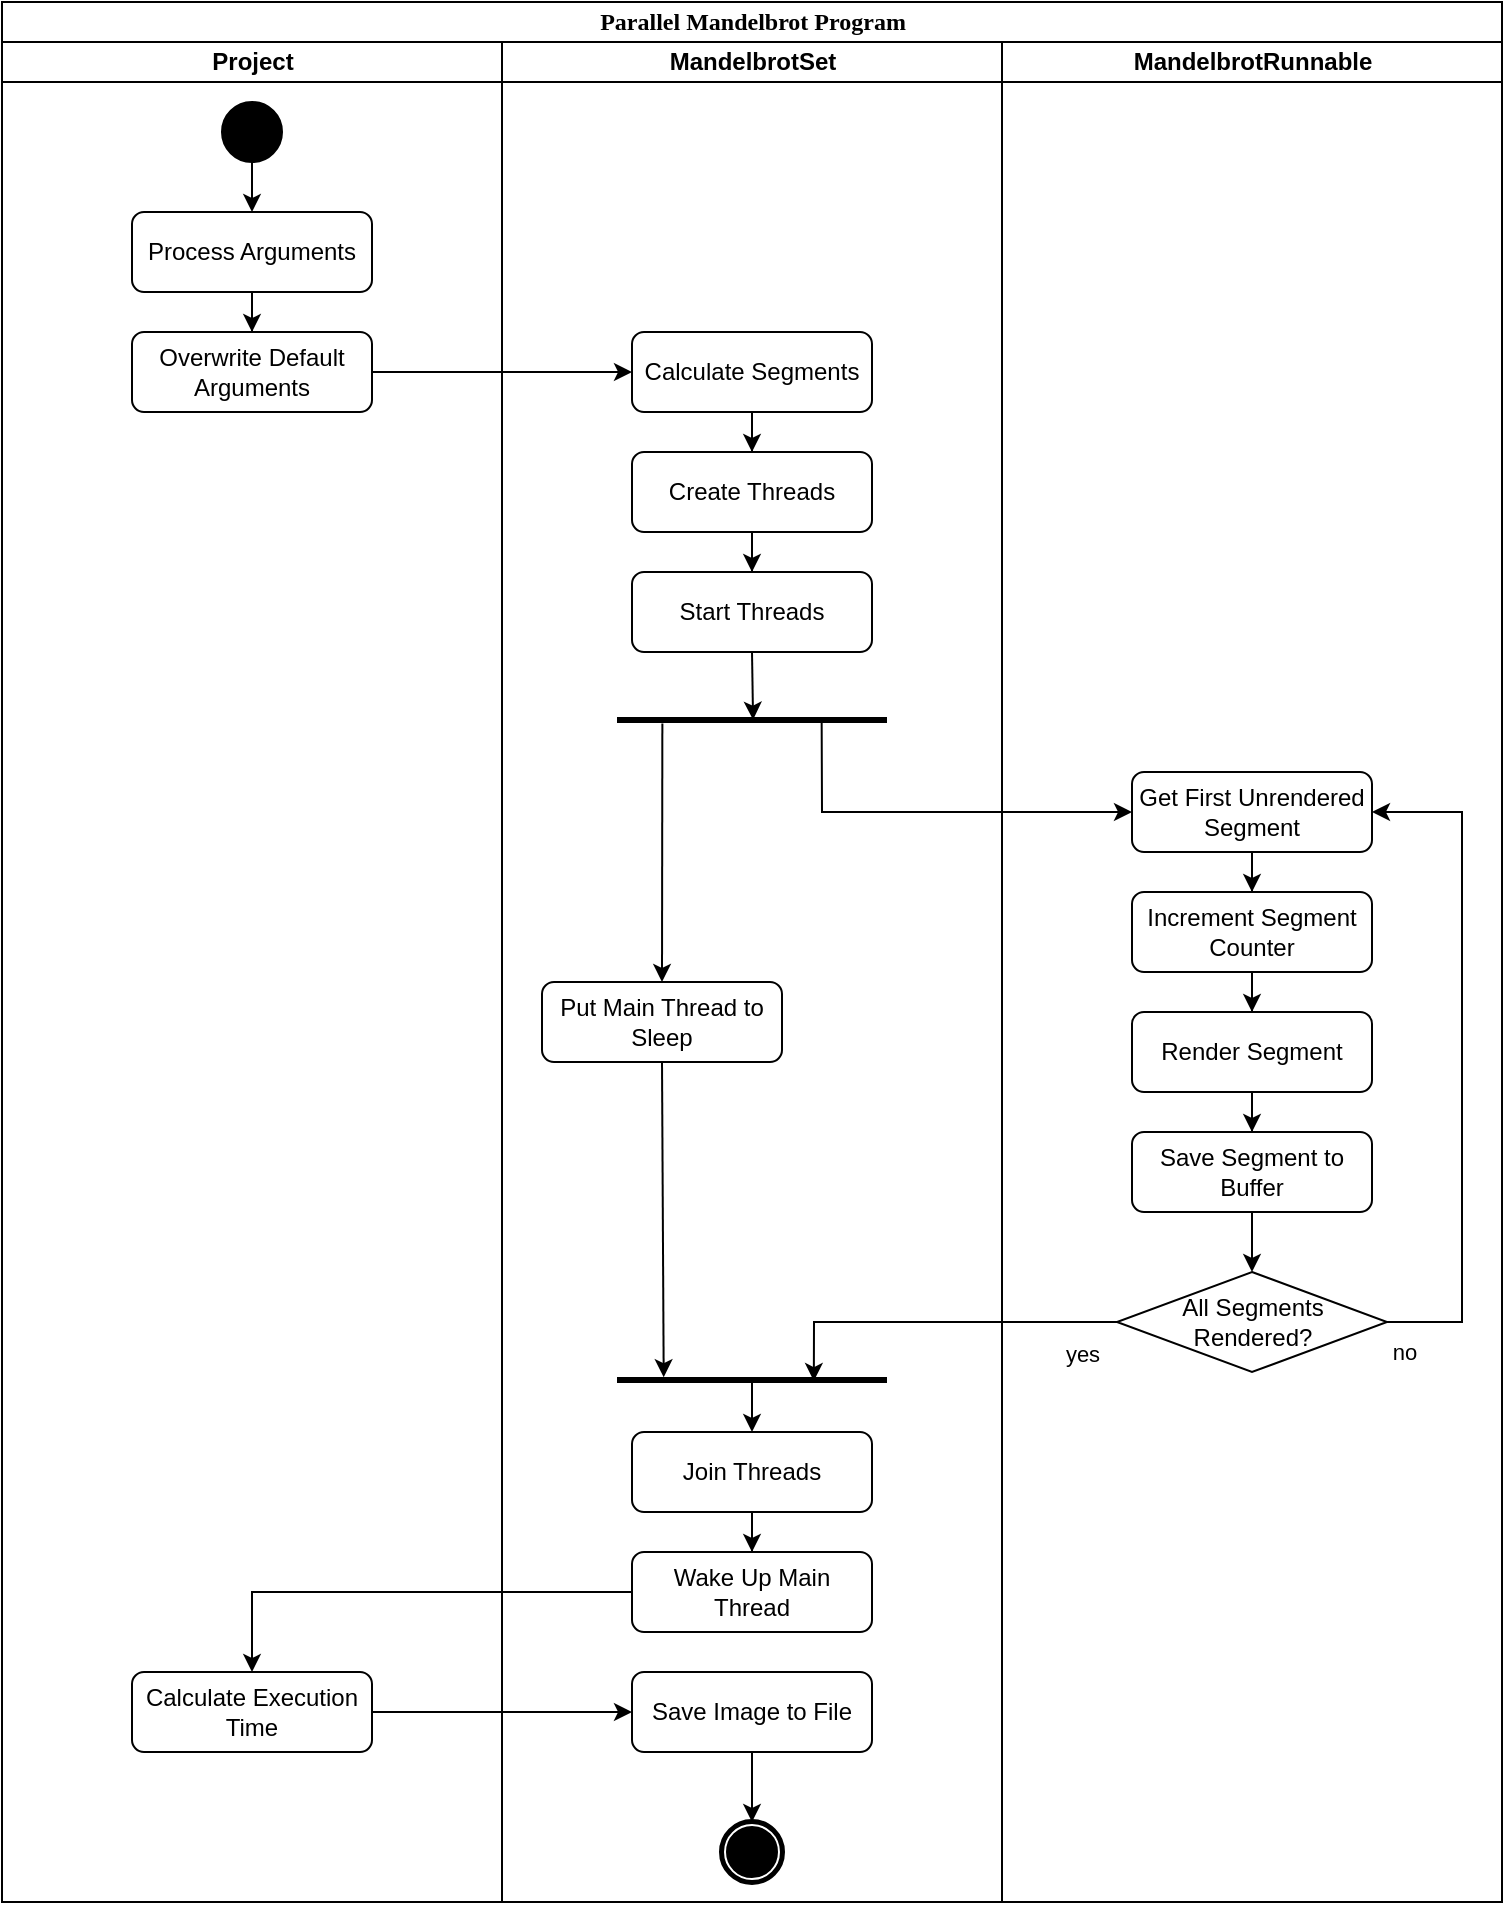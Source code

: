 <mxfile version="13.2.4" type="device"><diagram name="Page-1" id="0783ab3e-0a74-02c8-0abd-f7b4e66b4bec"><mxGraphModel dx="716" dy="378" grid="1" gridSize="10" guides="1" tooltips="1" connect="1" arrows="1" fold="1" page="1" pageScale="1" pageWidth="850" pageHeight="1100" background="#ffffff" math="0" shadow="0"><root><mxCell id="0"/><mxCell id="1" parent="0"/><mxCell id="1c1d494c118603dd-1" value="Parallel Mandelbrot Program" style="swimlane;html=1;childLayout=stackLayout;startSize=20;rounded=0;shadow=0;comic=0;labelBackgroundColor=none;strokeWidth=1;fontFamily=Verdana;fontSize=12;align=center;" parent="1" vertex="1"><mxGeometry x="60" width="750" height="950" as="geometry"/></mxCell><mxCell id="1c1d494c118603dd-2" value="Project" style="swimlane;html=1;startSize=20;" parent="1c1d494c118603dd-1" vertex="1"><mxGeometry y="20" width="250" height="930" as="geometry"/></mxCell><mxCell id="emxnhKFve92h3TDxLMEf-6" style="edgeStyle=orthogonalEdgeStyle;rounded=0;orthogonalLoop=1;jettySize=auto;html=1;entryX=0.5;entryY=0;entryDx=0;entryDy=0;" edge="1" parent="1c1d494c118603dd-2" source="60571a20871a0731-4" target="emxnhKFve92h3TDxLMEf-5"><mxGeometry relative="1" as="geometry"/></mxCell><mxCell id="60571a20871a0731-4" value="" style="ellipse;whiteSpace=wrap;html=1;rounded=0;shadow=0;comic=0;labelBackgroundColor=none;strokeWidth=1;fillColor=#000000;fontFamily=Verdana;fontSize=12;align=center;" parent="1c1d494c118603dd-2" vertex="1"><mxGeometry x="110" y="30" width="30" height="30" as="geometry"/></mxCell><mxCell id="emxnhKFve92h3TDxLMEf-8" value="" style="edgeStyle=orthogonalEdgeStyle;rounded=0;orthogonalLoop=1;jettySize=auto;html=1;" edge="1" parent="1c1d494c118603dd-2" source="emxnhKFve92h3TDxLMEf-5" target="emxnhKFve92h3TDxLMEf-7"><mxGeometry relative="1" as="geometry"/></mxCell><mxCell id="emxnhKFve92h3TDxLMEf-5" value="Process Arguments" style="rounded=1;whiteSpace=wrap;html=1;" vertex="1" parent="1c1d494c118603dd-2"><mxGeometry x="65" y="85" width="120" height="40" as="geometry"/></mxCell><mxCell id="emxnhKFve92h3TDxLMEf-7" value="Overwrite Default Arguments" style="rounded=1;whiteSpace=wrap;html=1;" vertex="1" parent="1c1d494c118603dd-2"><mxGeometry x="65" y="145" width="120" height="40" as="geometry"/></mxCell><mxCell id="emxnhKFve92h3TDxLMEf-43" value="Calculate Execution Time" style="rounded=1;whiteSpace=wrap;html=1;" vertex="1" parent="1c1d494c118603dd-2"><mxGeometry x="65" y="815" width="120" height="40" as="geometry"/></mxCell><mxCell id="emxnhKFve92h3TDxLMEf-10" value="" style="edgeStyle=orthogonalEdgeStyle;rounded=0;orthogonalLoop=1;jettySize=auto;html=1;" edge="1" parent="1c1d494c118603dd-1" source="emxnhKFve92h3TDxLMEf-7" target="emxnhKFve92h3TDxLMEf-9"><mxGeometry relative="1" as="geometry"/></mxCell><mxCell id="emxnhKFve92h3TDxLMEf-23" value="" style="endArrow=classic;html=1;entryX=0;entryY=0.5;entryDx=0;entryDy=0;exitX=0.758;exitY=0.532;exitDx=0;exitDy=0;exitPerimeter=0;rounded=0;" edge="1" parent="1c1d494c118603dd-1" source="emxnhKFve92h3TDxLMEf-19" target="emxnhKFve92h3TDxLMEf-17"><mxGeometry width="50" height="50" relative="1" as="geometry"><mxPoint x="410" y="423" as="sourcePoint"/><mxPoint x="470" y="485" as="targetPoint"/><Array as="points"><mxPoint x="410" y="405"/></Array></mxGeometry></mxCell><mxCell id="emxnhKFve92h3TDxLMEf-38" value="yes" style="endArrow=classic;html=1;entryX=0.729;entryY=0.565;entryDx=0;entryDy=0;entryPerimeter=0;exitX=0;exitY=0.5;exitDx=0;exitDy=0;rounded=0;verticalAlign=bottom;" edge="1" parent="1c1d494c118603dd-1" source="emxnhKFve92h3TDxLMEf-30" target="emxnhKFve92h3TDxLMEf-35"><mxGeometry x="0.946" y="134" width="50" height="50" relative="1" as="geometry"><mxPoint x="405" y="725" as="sourcePoint"/><mxPoint x="442.5" y="838.76" as="targetPoint"/><Array as="points"><mxPoint x="406" y="660"/></Array><mxPoint as="offset"/></mxGeometry></mxCell><mxCell id="1c1d494c118603dd-3" value="MandelbrotSet" style="swimlane;html=1;startSize=20;" parent="1c1d494c118603dd-1" vertex="1"><mxGeometry x="250" y="20" width="250" height="930" as="geometry"/></mxCell><mxCell id="emxnhKFve92h3TDxLMEf-12" value="" style="edgeStyle=orthogonalEdgeStyle;rounded=0;orthogonalLoop=1;jettySize=auto;html=1;" edge="1" parent="1c1d494c118603dd-3" source="emxnhKFve92h3TDxLMEf-9" target="emxnhKFve92h3TDxLMEf-11"><mxGeometry relative="1" as="geometry"/></mxCell><mxCell id="emxnhKFve92h3TDxLMEf-14" value="" style="edgeStyle=orthogonalEdgeStyle;rounded=0;orthogonalLoop=1;jettySize=auto;html=1;" edge="1" parent="1c1d494c118603dd-3" source="emxnhKFve92h3TDxLMEf-11" target="emxnhKFve92h3TDxLMEf-13"><mxGeometry relative="1" as="geometry"/></mxCell><mxCell id="emxnhKFve92h3TDxLMEf-21" value="" style="endArrow=classic;html=1;exitX=0.5;exitY=1;exitDx=0;exitDy=0;entryX=0.504;entryY=0.483;entryDx=0;entryDy=0;entryPerimeter=0;" edge="1" parent="1c1d494c118603dd-3" source="emxnhKFve92h3TDxLMEf-13" target="emxnhKFve92h3TDxLMEf-19"><mxGeometry width="50" height="50" relative="1" as="geometry"><mxPoint x="110" y="385" as="sourcePoint"/><mxPoint x="160" y="335" as="targetPoint"/></mxGeometry></mxCell><mxCell id="emxnhKFve92h3TDxLMEf-22" value="" style="endArrow=classic;html=1;exitX=0.168;exitY=0.724;exitDx=0;exitDy=0;exitPerimeter=0;entryX=0.5;entryY=0;entryDx=0;entryDy=0;" edge="1" parent="1c1d494c118603dd-3" source="emxnhKFve92h3TDxLMEf-19" target="emxnhKFve92h3TDxLMEf-15"><mxGeometry width="50" height="50" relative="1" as="geometry"><mxPoint x="100" y="385" as="sourcePoint"/><mxPoint x="150" y="335" as="targetPoint"/></mxGeometry></mxCell><mxCell id="emxnhKFve92h3TDxLMEf-36" value="" style="endArrow=classic;html=1;exitX=0.5;exitY=1;exitDx=0;exitDy=0;entryX=0.173;entryY=0.326;entryDx=0;entryDy=0;entryPerimeter=0;" edge="1" parent="1c1d494c118603dd-3" source="emxnhKFve92h3TDxLMEf-15" target="emxnhKFve92h3TDxLMEf-35"><mxGeometry width="50" height="50" relative="1" as="geometry"><mxPoint x="135" y="365.0" as="sourcePoint"/><mxPoint x="79" y="755" as="targetPoint"/></mxGeometry></mxCell><mxCell id="emxnhKFve92h3TDxLMEf-40" value="" style="endArrow=classic;html=1;exitX=0.5;exitY=0.596;exitDx=0;exitDy=0;exitPerimeter=0;entryX=0.5;entryY=0;entryDx=0;entryDy=0;" edge="1" parent="1c1d494c118603dd-3" target="emxnhKFve92h3TDxLMEf-39" source="emxnhKFve92h3TDxLMEf-35"><mxGeometry width="50" height="50" relative="1" as="geometry"><mxPoint x="110.18" y="685.002" as="sourcePoint"/><mxPoint x="-130" y="599.21" as="targetPoint"/></mxGeometry></mxCell><mxCell id="emxnhKFve92h3TDxLMEf-42" value="" style="edgeStyle=orthogonalEdgeStyle;rounded=0;orthogonalLoop=1;jettySize=auto;html=1;" edge="1" parent="1c1d494c118603dd-3" source="emxnhKFve92h3TDxLMEf-39" target="emxnhKFve92h3TDxLMEf-41"><mxGeometry relative="1" as="geometry"/></mxCell><mxCell id="emxnhKFve92h3TDxLMEf-50" value="" style="edgeStyle=orthogonalEdgeStyle;rounded=0;orthogonalLoop=1;jettySize=auto;html=1;" edge="1" parent="1c1d494c118603dd-3" source="emxnhKFve92h3TDxLMEf-48" target="60571a20871a0731-5"><mxGeometry relative="1" as="geometry"/></mxCell><mxCell id="emxnhKFve92h3TDxLMEf-15" value="Put Main Thread to Sleep" style="rounded=1;whiteSpace=wrap;html=1;" vertex="1" parent="1c1d494c118603dd-3"><mxGeometry x="20" y="470" width="120" height="40" as="geometry"/></mxCell><mxCell id="60571a20871a0731-5" value="" style="shape=mxgraph.bpmn.shape;html=1;verticalLabelPosition=bottom;labelBackgroundColor=#ffffff;verticalAlign=top;perimeter=ellipsePerimeter;outline=end;symbol=terminate;rounded=0;shadow=0;comic=0;strokeWidth=1;fontFamily=Verdana;fontSize=12;align=center;" parent="1c1d494c118603dd-3" vertex="1"><mxGeometry x="110" y="890" width="30" height="30" as="geometry"/></mxCell><mxCell id="emxnhKFve92h3TDxLMEf-41" value="Wake Up Main Thread" style="rounded=1;whiteSpace=wrap;html=1;" vertex="1" parent="1c1d494c118603dd-3"><mxGeometry x="65" y="755" width="120" height="40" as="geometry"/></mxCell><mxCell id="emxnhKFve92h3TDxLMEf-39" value="Join Threads" style="rounded=1;whiteSpace=wrap;html=1;" vertex="1" parent="1c1d494c118603dd-3"><mxGeometry x="65" y="695" width="120" height="40" as="geometry"/></mxCell><mxCell id="emxnhKFve92h3TDxLMEf-35" value="" style="line;strokeWidth=3;fillColor=none;align=left;verticalAlign=middle;spacingTop=-1;spacingLeft=3;spacingRight=3;rotatable=0;labelPosition=right;points=[];portConstraint=eastwest;" vertex="1" parent="1c1d494c118603dd-3"><mxGeometry x="57.5" y="665" width="135" height="8" as="geometry"/></mxCell><mxCell id="emxnhKFve92h3TDxLMEf-19" value="" style="line;strokeWidth=3;fillColor=none;align=left;verticalAlign=middle;spacingTop=-1;spacingLeft=3;spacingRight=3;rotatable=0;labelPosition=right;points=[];portConstraint=eastwest;" vertex="1" parent="1c1d494c118603dd-3"><mxGeometry x="57.5" y="335" width="135" height="8" as="geometry"/></mxCell><mxCell id="emxnhKFve92h3TDxLMEf-13" value="Start Threads" style="rounded=1;whiteSpace=wrap;html=1;" vertex="1" parent="1c1d494c118603dd-3"><mxGeometry x="65" y="265" width="120" height="40" as="geometry"/></mxCell><mxCell id="emxnhKFve92h3TDxLMEf-9" value="Calculate Segments" style="rounded=1;whiteSpace=wrap;html=1;" vertex="1" parent="1c1d494c118603dd-3"><mxGeometry x="65" y="145" width="120" height="40" as="geometry"/></mxCell><mxCell id="emxnhKFve92h3TDxLMEf-11" value="Create Threads" style="rounded=1;whiteSpace=wrap;html=1;" vertex="1" parent="1c1d494c118603dd-3"><mxGeometry x="65" y="205" width="120" height="40" as="geometry"/></mxCell><mxCell id="emxnhKFve92h3TDxLMEf-48" value="Save Image to File" style="rounded=1;whiteSpace=wrap;html=1;" vertex="1" parent="1c1d494c118603dd-3"><mxGeometry x="65" y="815" width="120" height="40" as="geometry"/></mxCell><mxCell id="1c1d494c118603dd-4" value="MandelbrotRunnable" style="swimlane;html=1;startSize=20;" parent="1c1d494c118603dd-1" vertex="1"><mxGeometry x="500" y="20" width="250" height="930" as="geometry"/></mxCell><mxCell id="emxnhKFve92h3TDxLMEf-25" value="" style="edgeStyle=orthogonalEdgeStyle;rounded=0;orthogonalLoop=1;jettySize=auto;html=1;" edge="1" parent="1c1d494c118603dd-4" source="emxnhKFve92h3TDxLMEf-17" target="emxnhKFve92h3TDxLMEf-24"><mxGeometry relative="1" as="geometry"/></mxCell><mxCell id="emxnhKFve92h3TDxLMEf-29" value="" style="edgeStyle=orthogonalEdgeStyle;rounded=0;orthogonalLoop=1;jettySize=auto;html=1;" edge="1" parent="1c1d494c118603dd-4" source="emxnhKFve92h3TDxLMEf-26" target="emxnhKFve92h3TDxLMEf-28"><mxGeometry relative="1" as="geometry"/></mxCell><mxCell id="emxnhKFve92h3TDxLMEf-32" style="edgeStyle=orthogonalEdgeStyle;rounded=0;orthogonalLoop=1;jettySize=auto;html=1;entryX=0.5;entryY=0;entryDx=0;entryDy=0;" edge="1" parent="1c1d494c118603dd-4" source="emxnhKFve92h3TDxLMEf-28" target="emxnhKFve92h3TDxLMEf-30"><mxGeometry relative="1" as="geometry"/></mxCell><mxCell id="emxnhKFve92h3TDxLMEf-30" value="All Segments Rendered?" style="rhombus;whiteSpace=wrap;html=1;strokeWidth=1;" vertex="1" parent="1c1d494c118603dd-4"><mxGeometry x="57.5" y="615" width="135" height="50" as="geometry"/></mxCell><mxCell id="emxnhKFve92h3TDxLMEf-26" value="Render Segment" style="rounded=1;whiteSpace=wrap;html=1;" vertex="1" parent="1c1d494c118603dd-4"><mxGeometry x="65" y="485" width="120" height="40" as="geometry"/></mxCell><mxCell id="emxnhKFve92h3TDxLMEf-24" value="Increment Segment Counter" style="rounded=1;whiteSpace=wrap;html=1;" vertex="1" parent="1c1d494c118603dd-4"><mxGeometry x="65" y="425" width="120" height="40" as="geometry"/></mxCell><mxCell id="emxnhKFve92h3TDxLMEf-17" value="Get First Unrendered Segment" style="rounded=1;whiteSpace=wrap;html=1;" vertex="1" parent="1c1d494c118603dd-4"><mxGeometry x="65" y="365" width="120" height="40" as="geometry"/></mxCell><mxCell id="emxnhKFve92h3TDxLMEf-27" value="" style="edgeStyle=orthogonalEdgeStyle;rounded=0;orthogonalLoop=1;jettySize=auto;html=1;" edge="1" parent="1c1d494c118603dd-4" source="emxnhKFve92h3TDxLMEf-24" target="emxnhKFve92h3TDxLMEf-26"><mxGeometry relative="1" as="geometry"/></mxCell><mxCell id="emxnhKFve92h3TDxLMEf-31" value="no" style="edgeStyle=orthogonalEdgeStyle;rounded=0;orthogonalLoop=1;jettySize=auto;html=1;entryX=1;entryY=0.5;entryDx=0;entryDy=0;exitX=1;exitY=0.5;exitDx=0;exitDy=0;" edge="1" parent="1c1d494c118603dd-4" source="emxnhKFve92h3TDxLMEf-30" target="emxnhKFve92h3TDxLMEf-17"><mxGeometry x="-0.959" y="-15" relative="1" as="geometry"><mxPoint x="220" y="425" as="targetPoint"/><Array as="points"><mxPoint x="230" y="640"/><mxPoint x="230" y="385"/></Array><mxPoint x="1" as="offset"/></mxGeometry></mxCell><mxCell id="emxnhKFve92h3TDxLMEf-28" value="Save Segment to Buffer" style="rounded=1;whiteSpace=wrap;html=1;" vertex="1" parent="1c1d494c118603dd-4"><mxGeometry x="65" y="545" width="120" height="40" as="geometry"/></mxCell><mxCell id="emxnhKFve92h3TDxLMEf-44" value="" style="edgeStyle=orthogonalEdgeStyle;rounded=0;orthogonalLoop=1;jettySize=auto;html=1;" edge="1" parent="1c1d494c118603dd-1" source="emxnhKFve92h3TDxLMEf-41" target="emxnhKFve92h3TDxLMEf-43"><mxGeometry relative="1" as="geometry"/></mxCell><mxCell id="emxnhKFve92h3TDxLMEf-49" value="" style="edgeStyle=orthogonalEdgeStyle;rounded=0;orthogonalLoop=1;jettySize=auto;html=1;" edge="1" parent="1c1d494c118603dd-1" source="emxnhKFve92h3TDxLMEf-43" target="emxnhKFve92h3TDxLMEf-48"><mxGeometry relative="1" as="geometry"/></mxCell></root></mxGraphModel></diagram></mxfile>